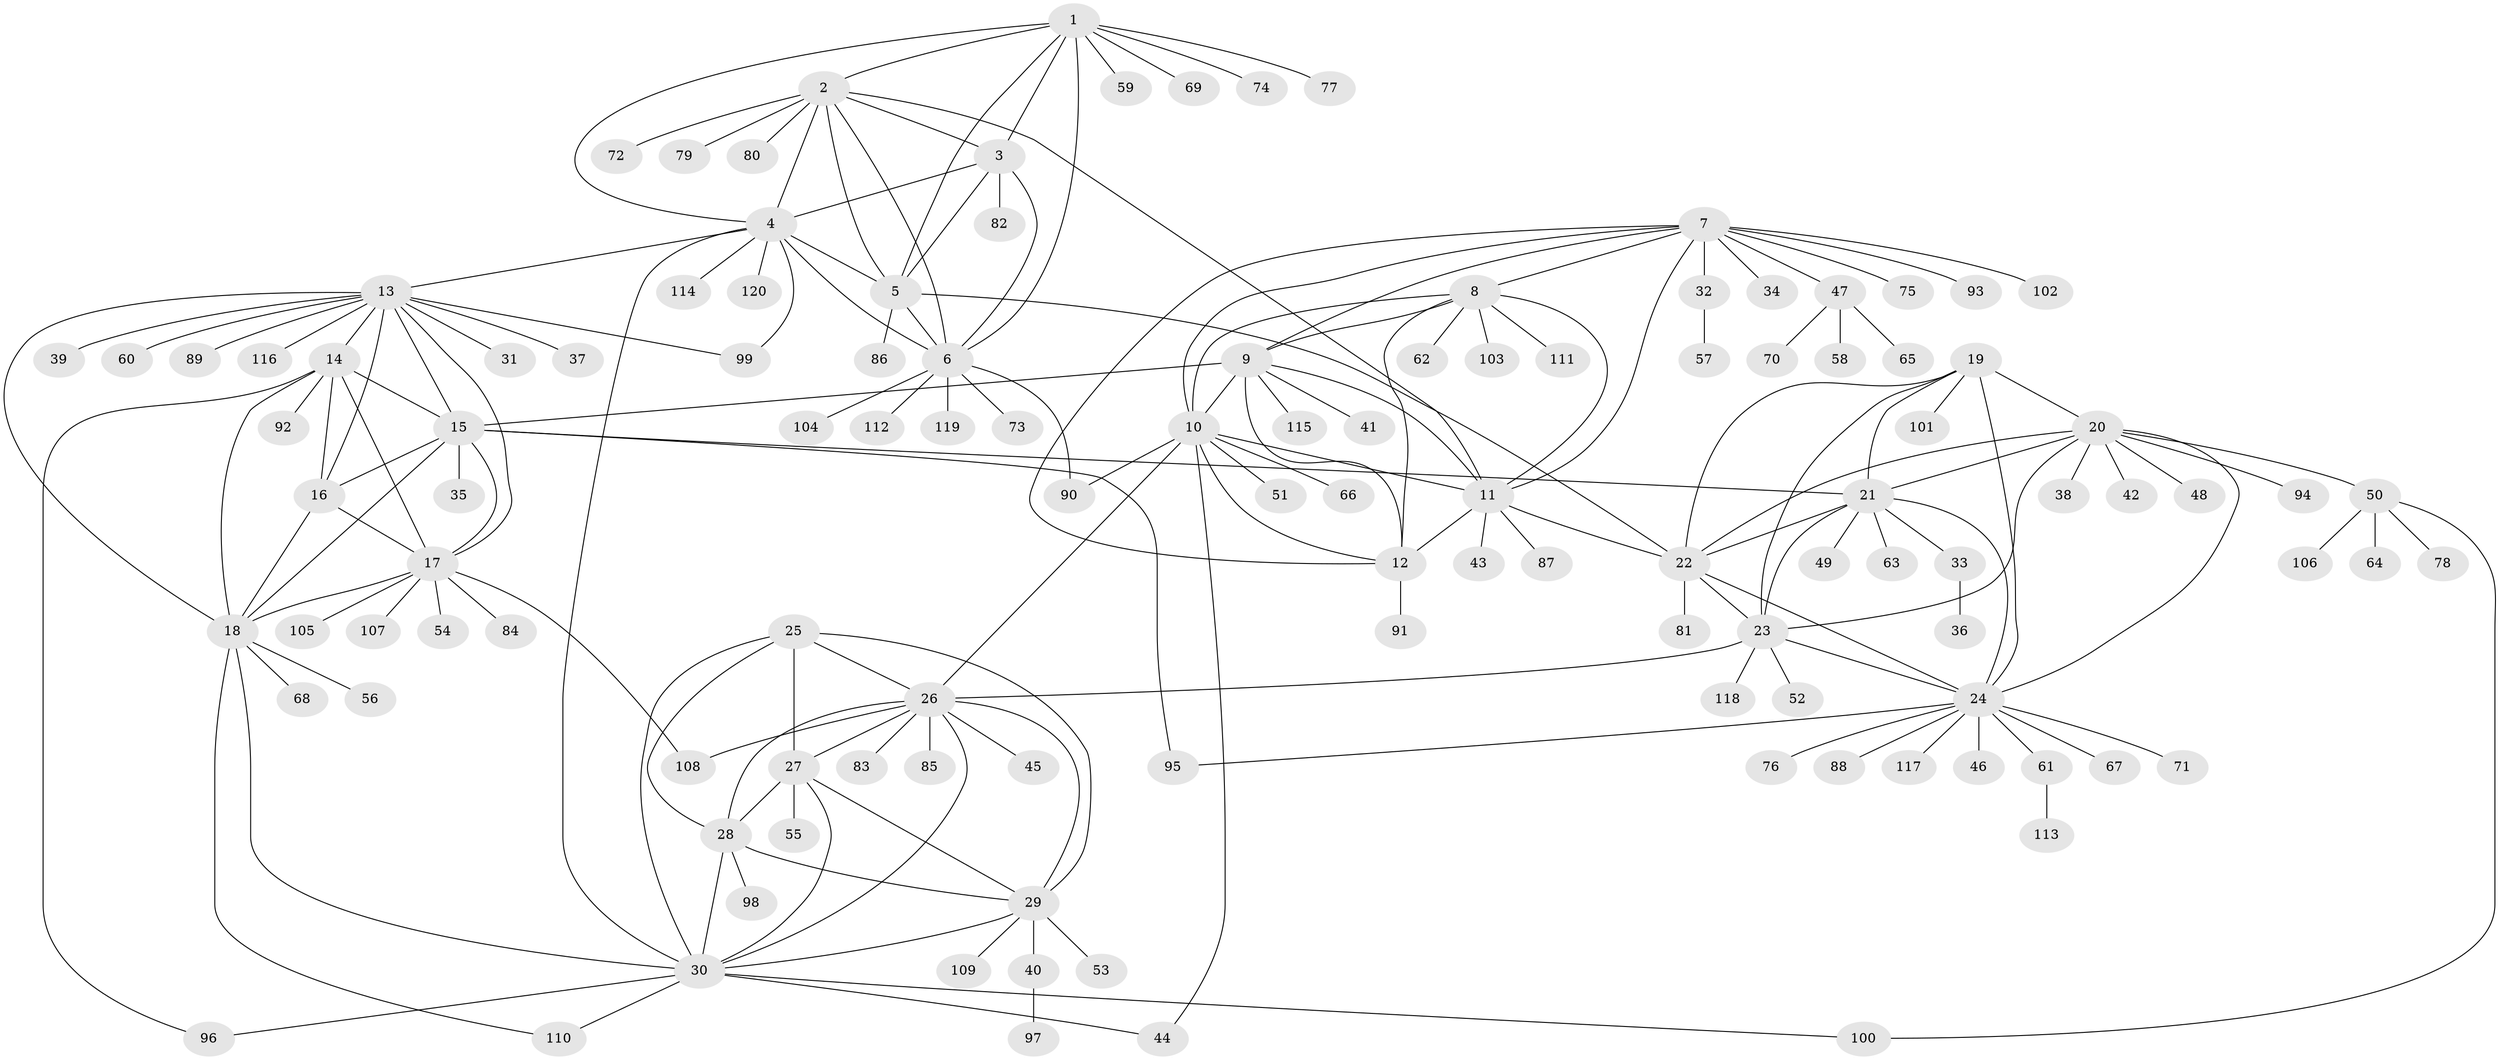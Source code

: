 // Generated by graph-tools (version 1.1) at 2025/02/03/09/25 03:02:40]
// undirected, 120 vertices, 183 edges
graph export_dot {
graph [start="1"]
  node [color=gray90,style=filled];
  1;
  2;
  3;
  4;
  5;
  6;
  7;
  8;
  9;
  10;
  11;
  12;
  13;
  14;
  15;
  16;
  17;
  18;
  19;
  20;
  21;
  22;
  23;
  24;
  25;
  26;
  27;
  28;
  29;
  30;
  31;
  32;
  33;
  34;
  35;
  36;
  37;
  38;
  39;
  40;
  41;
  42;
  43;
  44;
  45;
  46;
  47;
  48;
  49;
  50;
  51;
  52;
  53;
  54;
  55;
  56;
  57;
  58;
  59;
  60;
  61;
  62;
  63;
  64;
  65;
  66;
  67;
  68;
  69;
  70;
  71;
  72;
  73;
  74;
  75;
  76;
  77;
  78;
  79;
  80;
  81;
  82;
  83;
  84;
  85;
  86;
  87;
  88;
  89;
  90;
  91;
  92;
  93;
  94;
  95;
  96;
  97;
  98;
  99;
  100;
  101;
  102;
  103;
  104;
  105;
  106;
  107;
  108;
  109;
  110;
  111;
  112;
  113;
  114;
  115;
  116;
  117;
  118;
  119;
  120;
  1 -- 2;
  1 -- 3;
  1 -- 4;
  1 -- 5;
  1 -- 6;
  1 -- 59;
  1 -- 69;
  1 -- 74;
  1 -- 77;
  2 -- 3;
  2 -- 4;
  2 -- 5;
  2 -- 6;
  2 -- 11;
  2 -- 72;
  2 -- 79;
  2 -- 80;
  3 -- 4;
  3 -- 5;
  3 -- 6;
  3 -- 82;
  4 -- 5;
  4 -- 6;
  4 -- 13;
  4 -- 30;
  4 -- 99;
  4 -- 114;
  4 -- 120;
  5 -- 6;
  5 -- 22;
  5 -- 86;
  6 -- 73;
  6 -- 90;
  6 -- 104;
  6 -- 112;
  6 -- 119;
  7 -- 8;
  7 -- 9;
  7 -- 10;
  7 -- 11;
  7 -- 12;
  7 -- 32;
  7 -- 34;
  7 -- 47;
  7 -- 75;
  7 -- 93;
  7 -- 102;
  8 -- 9;
  8 -- 10;
  8 -- 11;
  8 -- 12;
  8 -- 62;
  8 -- 103;
  8 -- 111;
  9 -- 10;
  9 -- 11;
  9 -- 12;
  9 -- 15;
  9 -- 41;
  9 -- 115;
  10 -- 11;
  10 -- 12;
  10 -- 26;
  10 -- 44;
  10 -- 51;
  10 -- 66;
  10 -- 90;
  11 -- 12;
  11 -- 22;
  11 -- 43;
  11 -- 87;
  12 -- 91;
  13 -- 14;
  13 -- 15;
  13 -- 16;
  13 -- 17;
  13 -- 18;
  13 -- 31;
  13 -- 37;
  13 -- 39;
  13 -- 60;
  13 -- 89;
  13 -- 99;
  13 -- 116;
  14 -- 15;
  14 -- 16;
  14 -- 17;
  14 -- 18;
  14 -- 92;
  14 -- 96;
  15 -- 16;
  15 -- 17;
  15 -- 18;
  15 -- 21;
  15 -- 35;
  15 -- 95;
  16 -- 17;
  16 -- 18;
  17 -- 18;
  17 -- 54;
  17 -- 84;
  17 -- 105;
  17 -- 107;
  17 -- 108;
  18 -- 30;
  18 -- 56;
  18 -- 68;
  18 -- 110;
  19 -- 20;
  19 -- 21;
  19 -- 22;
  19 -- 23;
  19 -- 24;
  19 -- 101;
  20 -- 21;
  20 -- 22;
  20 -- 23;
  20 -- 24;
  20 -- 38;
  20 -- 42;
  20 -- 48;
  20 -- 50;
  20 -- 94;
  21 -- 22;
  21 -- 23;
  21 -- 24;
  21 -- 33;
  21 -- 49;
  21 -- 63;
  22 -- 23;
  22 -- 24;
  22 -- 81;
  23 -- 24;
  23 -- 26;
  23 -- 52;
  23 -- 118;
  24 -- 46;
  24 -- 61;
  24 -- 67;
  24 -- 71;
  24 -- 76;
  24 -- 88;
  24 -- 95;
  24 -- 117;
  25 -- 26;
  25 -- 27;
  25 -- 28;
  25 -- 29;
  25 -- 30;
  26 -- 27;
  26 -- 28;
  26 -- 29;
  26 -- 30;
  26 -- 45;
  26 -- 83;
  26 -- 85;
  26 -- 108;
  27 -- 28;
  27 -- 29;
  27 -- 30;
  27 -- 55;
  28 -- 29;
  28 -- 30;
  28 -- 98;
  29 -- 30;
  29 -- 40;
  29 -- 53;
  29 -- 109;
  30 -- 44;
  30 -- 96;
  30 -- 100;
  30 -- 110;
  32 -- 57;
  33 -- 36;
  40 -- 97;
  47 -- 58;
  47 -- 65;
  47 -- 70;
  50 -- 64;
  50 -- 78;
  50 -- 100;
  50 -- 106;
  61 -- 113;
}
